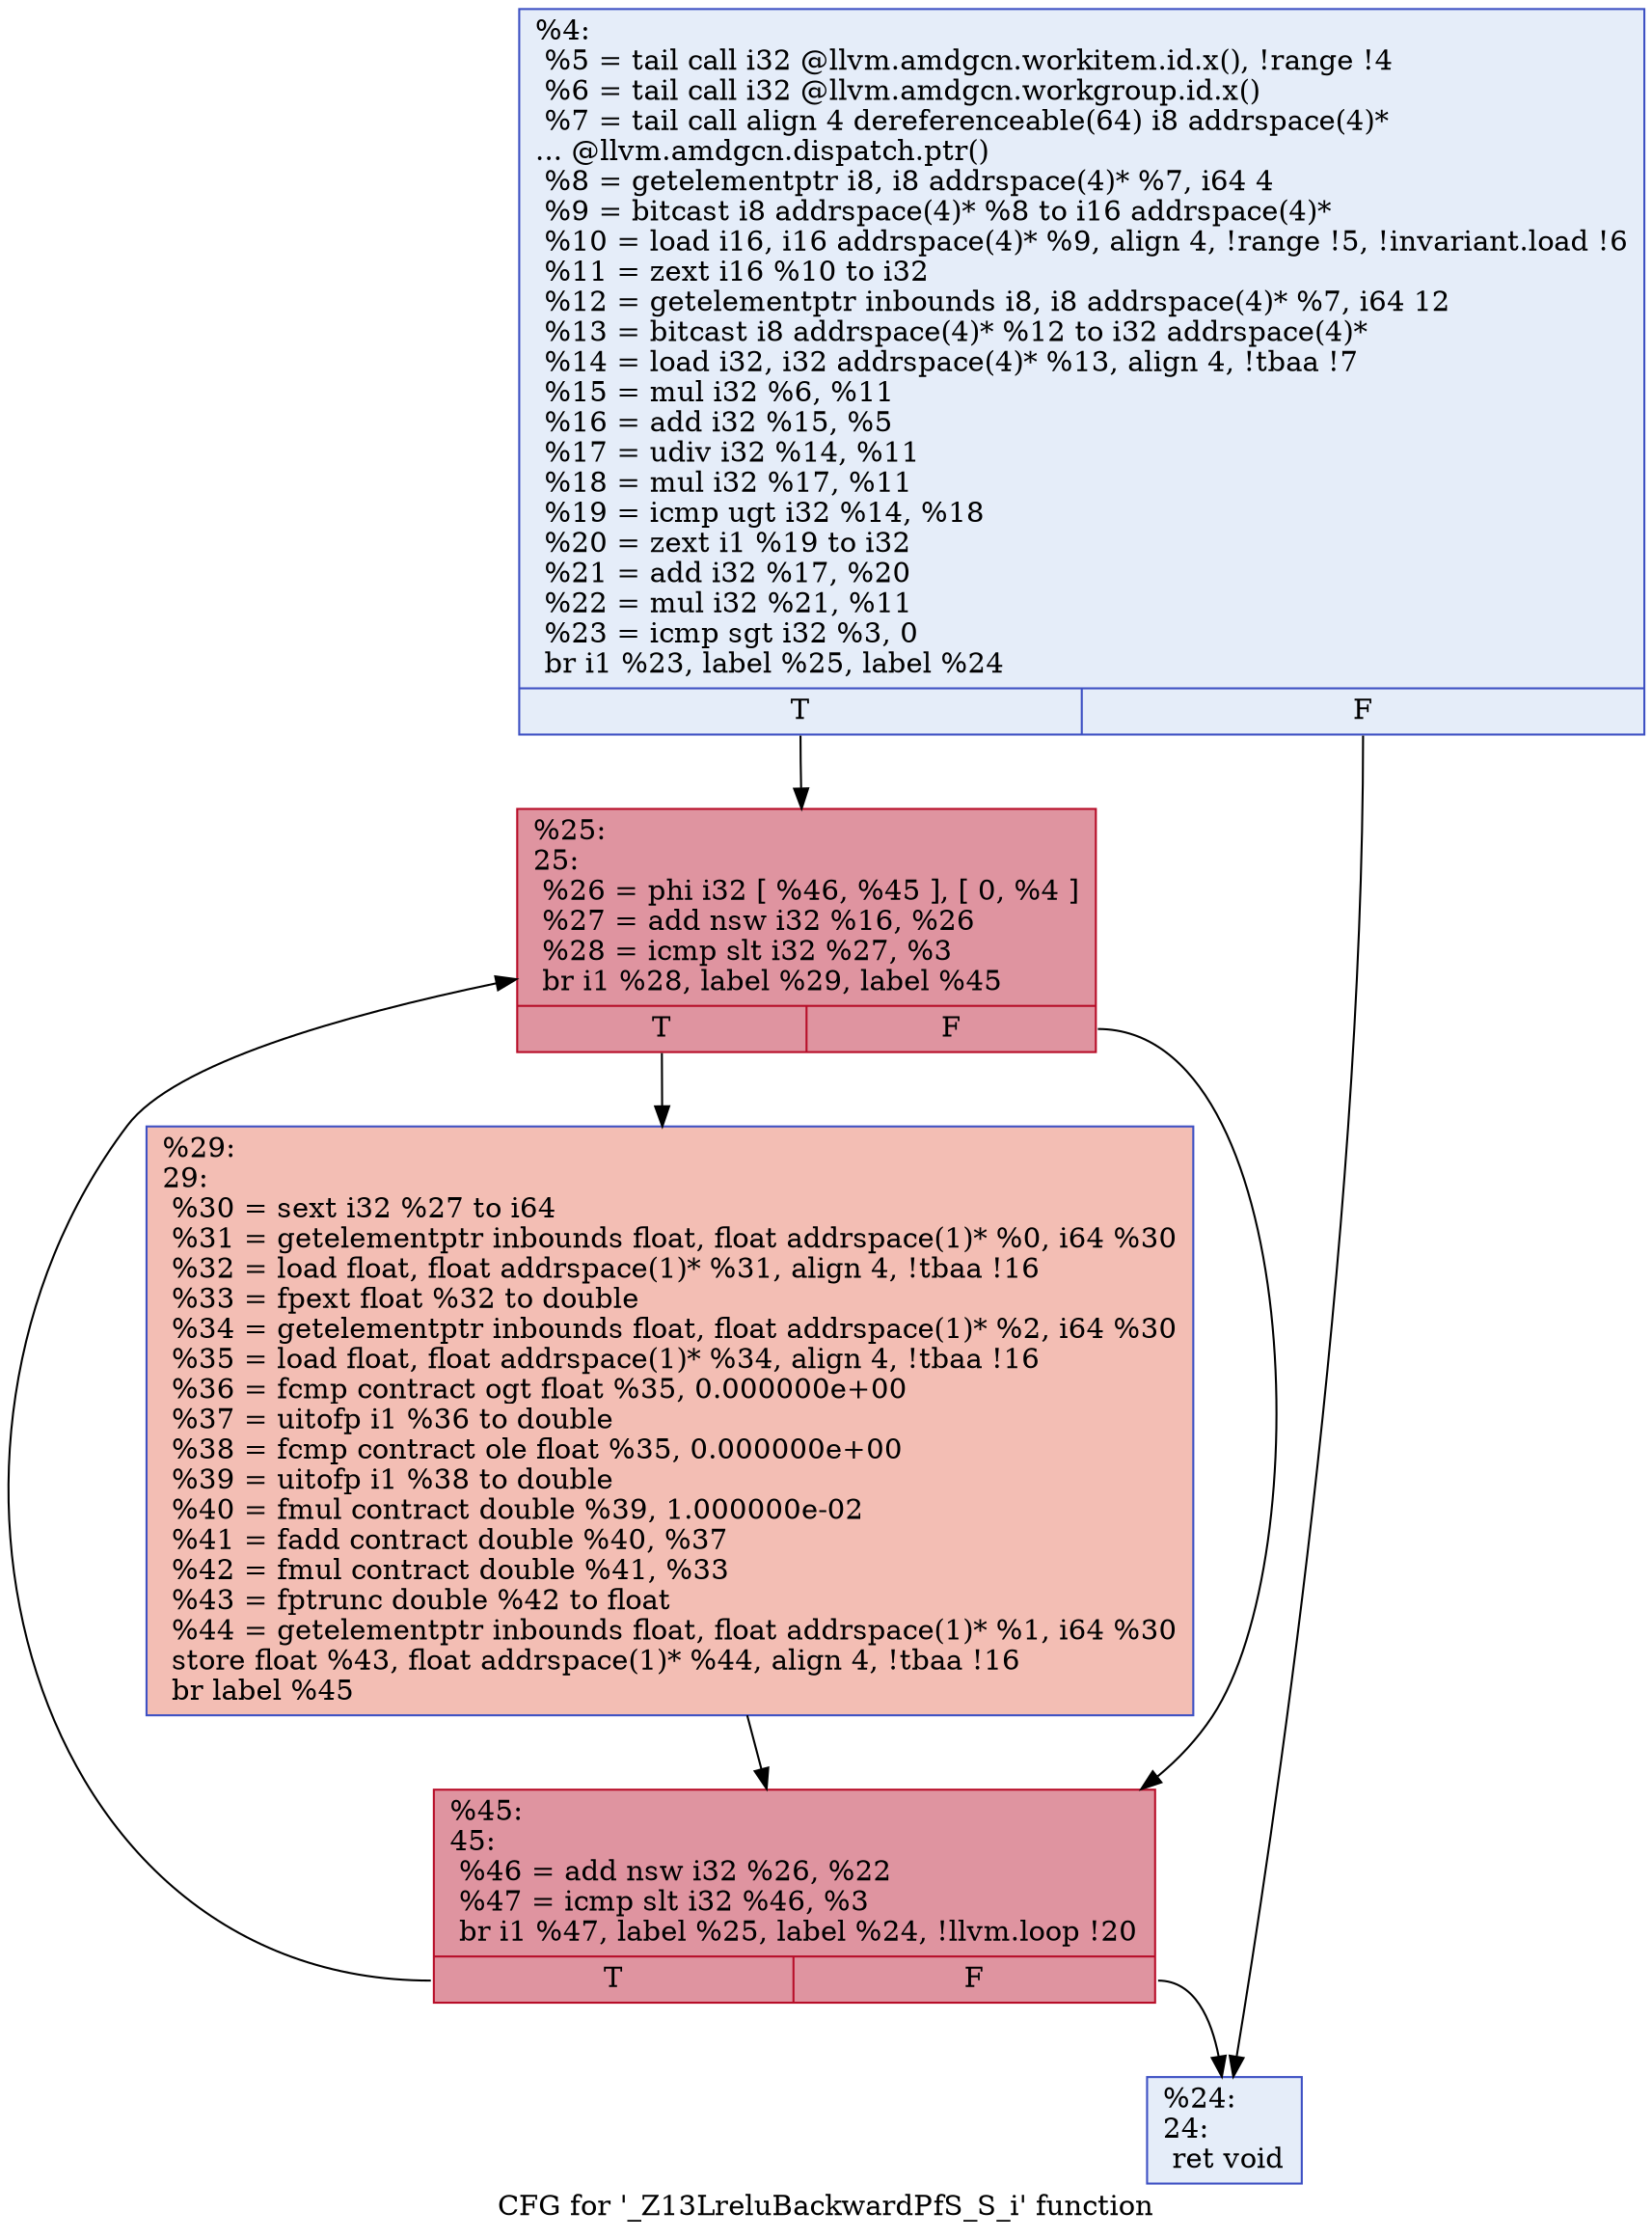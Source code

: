 digraph "CFG for '_Z13LreluBackwardPfS_S_i' function" {
	label="CFG for '_Z13LreluBackwardPfS_S_i' function";

	Node0x4d24700 [shape=record,color="#3d50c3ff", style=filled, fillcolor="#c5d6f270",label="{%4:\l  %5 = tail call i32 @llvm.amdgcn.workitem.id.x(), !range !4\l  %6 = tail call i32 @llvm.amdgcn.workgroup.id.x()\l  %7 = tail call align 4 dereferenceable(64) i8 addrspace(4)*\l... @llvm.amdgcn.dispatch.ptr()\l  %8 = getelementptr i8, i8 addrspace(4)* %7, i64 4\l  %9 = bitcast i8 addrspace(4)* %8 to i16 addrspace(4)*\l  %10 = load i16, i16 addrspace(4)* %9, align 4, !range !5, !invariant.load !6\l  %11 = zext i16 %10 to i32\l  %12 = getelementptr inbounds i8, i8 addrspace(4)* %7, i64 12\l  %13 = bitcast i8 addrspace(4)* %12 to i32 addrspace(4)*\l  %14 = load i32, i32 addrspace(4)* %13, align 4, !tbaa !7\l  %15 = mul i32 %6, %11\l  %16 = add i32 %15, %5\l  %17 = udiv i32 %14, %11\l  %18 = mul i32 %17, %11\l  %19 = icmp ugt i32 %14, %18\l  %20 = zext i1 %19 to i32\l  %21 = add i32 %17, %20\l  %22 = mul i32 %21, %11\l  %23 = icmp sgt i32 %3, 0\l  br i1 %23, label %25, label %24\l|{<s0>T|<s1>F}}"];
	Node0x4d24700:s0 -> Node0x4d24750;
	Node0x4d24700:s1 -> Node0x4d26d40;
	Node0x4d26d40 [shape=record,color="#3d50c3ff", style=filled, fillcolor="#c5d6f270",label="{%24:\l24:                                               \l  ret void\l}"];
	Node0x4d24750 [shape=record,color="#b70d28ff", style=filled, fillcolor="#b70d2870",label="{%25:\l25:                                               \l  %26 = phi i32 [ %46, %45 ], [ 0, %4 ]\l  %27 = add nsw i32 %16, %26\l  %28 = icmp slt i32 %27, %3\l  br i1 %28, label %29, label %45\l|{<s0>T|<s1>F}}"];
	Node0x4d24750:s0 -> Node0x4d27120;
	Node0x4d24750:s1 -> Node0x4d26f00;
	Node0x4d27120 [shape=record,color="#3d50c3ff", style=filled, fillcolor="#e36c5570",label="{%29:\l29:                                               \l  %30 = sext i32 %27 to i64\l  %31 = getelementptr inbounds float, float addrspace(1)* %0, i64 %30\l  %32 = load float, float addrspace(1)* %31, align 4, !tbaa !16\l  %33 = fpext float %32 to double\l  %34 = getelementptr inbounds float, float addrspace(1)* %2, i64 %30\l  %35 = load float, float addrspace(1)* %34, align 4, !tbaa !16\l  %36 = fcmp contract ogt float %35, 0.000000e+00\l  %37 = uitofp i1 %36 to double\l  %38 = fcmp contract ole float %35, 0.000000e+00\l  %39 = uitofp i1 %38 to double\l  %40 = fmul contract double %39, 1.000000e-02\l  %41 = fadd contract double %40, %37\l  %42 = fmul contract double %41, %33\l  %43 = fptrunc double %42 to float\l  %44 = getelementptr inbounds float, float addrspace(1)* %1, i64 %30\l  store float %43, float addrspace(1)* %44, align 4, !tbaa !16\l  br label %45\l}"];
	Node0x4d27120 -> Node0x4d26f00;
	Node0x4d26f00 [shape=record,color="#b70d28ff", style=filled, fillcolor="#b70d2870",label="{%45:\l45:                                               \l  %46 = add nsw i32 %26, %22\l  %47 = icmp slt i32 %46, %3\l  br i1 %47, label %25, label %24, !llvm.loop !20\l|{<s0>T|<s1>F}}"];
	Node0x4d26f00:s0 -> Node0x4d24750;
	Node0x4d26f00:s1 -> Node0x4d26d40;
}
